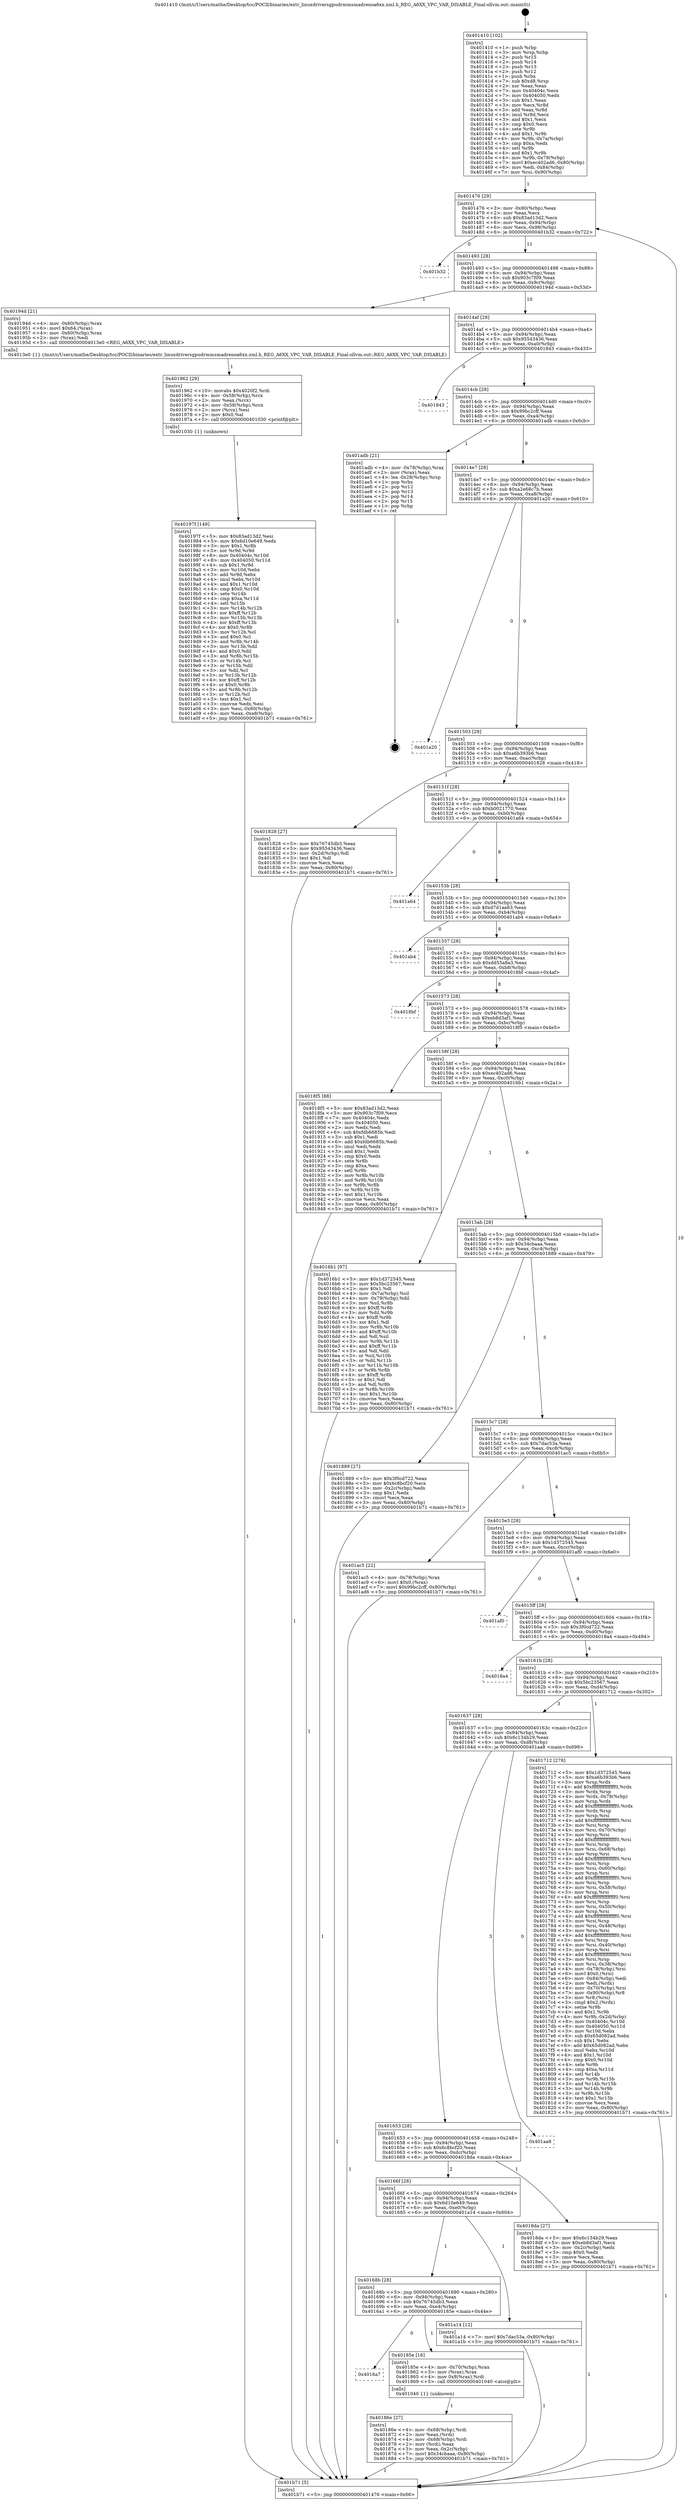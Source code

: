 digraph "0x401410" {
  label = "0x401410 (/mnt/c/Users/mathe/Desktop/tcc/POCII/binaries/extr_linuxdriversgpudrmmsmadrenoa6xx.xml.h_REG_A6XX_VPC_VAR_DISABLE_Final-ollvm.out::main(0))"
  labelloc = "t"
  node[shape=record]

  Entry [label="",width=0.3,height=0.3,shape=circle,fillcolor=black,style=filled]
  "0x401476" [label="{
     0x401476 [29]\l
     | [instrs]\l
     &nbsp;&nbsp;0x401476 \<+3\>: mov -0x80(%rbp),%eax\l
     &nbsp;&nbsp;0x401479 \<+2\>: mov %eax,%ecx\l
     &nbsp;&nbsp;0x40147b \<+6\>: sub $0x83ad13d2,%ecx\l
     &nbsp;&nbsp;0x401481 \<+6\>: mov %eax,-0x94(%rbp)\l
     &nbsp;&nbsp;0x401487 \<+6\>: mov %ecx,-0x98(%rbp)\l
     &nbsp;&nbsp;0x40148d \<+6\>: je 0000000000401b32 \<main+0x722\>\l
  }"]
  "0x401b32" [label="{
     0x401b32\l
  }", style=dashed]
  "0x401493" [label="{
     0x401493 [28]\l
     | [instrs]\l
     &nbsp;&nbsp;0x401493 \<+5\>: jmp 0000000000401498 \<main+0x88\>\l
     &nbsp;&nbsp;0x401498 \<+6\>: mov -0x94(%rbp),%eax\l
     &nbsp;&nbsp;0x40149e \<+5\>: sub $0x903c7f09,%eax\l
     &nbsp;&nbsp;0x4014a3 \<+6\>: mov %eax,-0x9c(%rbp)\l
     &nbsp;&nbsp;0x4014a9 \<+6\>: je 000000000040194d \<main+0x53d\>\l
  }"]
  Exit [label="",width=0.3,height=0.3,shape=circle,fillcolor=black,style=filled,peripheries=2]
  "0x40194d" [label="{
     0x40194d [21]\l
     | [instrs]\l
     &nbsp;&nbsp;0x40194d \<+4\>: mov -0x60(%rbp),%rax\l
     &nbsp;&nbsp;0x401951 \<+6\>: movl $0x64,(%rax)\l
     &nbsp;&nbsp;0x401957 \<+4\>: mov -0x60(%rbp),%rax\l
     &nbsp;&nbsp;0x40195b \<+2\>: mov (%rax),%edi\l
     &nbsp;&nbsp;0x40195d \<+5\>: call 00000000004013e0 \<REG_A6XX_VPC_VAR_DISABLE\>\l
     | [calls]\l
     &nbsp;&nbsp;0x4013e0 \{1\} (/mnt/c/Users/mathe/Desktop/tcc/POCII/binaries/extr_linuxdriversgpudrmmsmadrenoa6xx.xml.h_REG_A6XX_VPC_VAR_DISABLE_Final-ollvm.out::REG_A6XX_VPC_VAR_DISABLE)\l
  }"]
  "0x4014af" [label="{
     0x4014af [28]\l
     | [instrs]\l
     &nbsp;&nbsp;0x4014af \<+5\>: jmp 00000000004014b4 \<main+0xa4\>\l
     &nbsp;&nbsp;0x4014b4 \<+6\>: mov -0x94(%rbp),%eax\l
     &nbsp;&nbsp;0x4014ba \<+5\>: sub $0x95543436,%eax\l
     &nbsp;&nbsp;0x4014bf \<+6\>: mov %eax,-0xa0(%rbp)\l
     &nbsp;&nbsp;0x4014c5 \<+6\>: je 0000000000401843 \<main+0x433\>\l
  }"]
  "0x40197f" [label="{
     0x40197f [149]\l
     | [instrs]\l
     &nbsp;&nbsp;0x40197f \<+5\>: mov $0x83ad13d2,%esi\l
     &nbsp;&nbsp;0x401984 \<+5\>: mov $0x6d10e649,%edx\l
     &nbsp;&nbsp;0x401989 \<+3\>: mov $0x1,%r8b\l
     &nbsp;&nbsp;0x40198c \<+3\>: xor %r9d,%r9d\l
     &nbsp;&nbsp;0x40198f \<+8\>: mov 0x40404c,%r10d\l
     &nbsp;&nbsp;0x401997 \<+8\>: mov 0x404050,%r11d\l
     &nbsp;&nbsp;0x40199f \<+4\>: sub $0x1,%r9d\l
     &nbsp;&nbsp;0x4019a3 \<+3\>: mov %r10d,%ebx\l
     &nbsp;&nbsp;0x4019a6 \<+3\>: add %r9d,%ebx\l
     &nbsp;&nbsp;0x4019a9 \<+4\>: imul %ebx,%r10d\l
     &nbsp;&nbsp;0x4019ad \<+4\>: and $0x1,%r10d\l
     &nbsp;&nbsp;0x4019b1 \<+4\>: cmp $0x0,%r10d\l
     &nbsp;&nbsp;0x4019b5 \<+4\>: sete %r14b\l
     &nbsp;&nbsp;0x4019b9 \<+4\>: cmp $0xa,%r11d\l
     &nbsp;&nbsp;0x4019bd \<+4\>: setl %r15b\l
     &nbsp;&nbsp;0x4019c1 \<+3\>: mov %r14b,%r12b\l
     &nbsp;&nbsp;0x4019c4 \<+4\>: xor $0xff,%r12b\l
     &nbsp;&nbsp;0x4019c8 \<+3\>: mov %r15b,%r13b\l
     &nbsp;&nbsp;0x4019cb \<+4\>: xor $0xff,%r13b\l
     &nbsp;&nbsp;0x4019cf \<+4\>: xor $0x0,%r8b\l
     &nbsp;&nbsp;0x4019d3 \<+3\>: mov %r12b,%cl\l
     &nbsp;&nbsp;0x4019d6 \<+3\>: and $0x0,%cl\l
     &nbsp;&nbsp;0x4019d9 \<+3\>: and %r8b,%r14b\l
     &nbsp;&nbsp;0x4019dc \<+3\>: mov %r13b,%dil\l
     &nbsp;&nbsp;0x4019df \<+4\>: and $0x0,%dil\l
     &nbsp;&nbsp;0x4019e3 \<+3\>: and %r8b,%r15b\l
     &nbsp;&nbsp;0x4019e6 \<+3\>: or %r14b,%cl\l
     &nbsp;&nbsp;0x4019e9 \<+3\>: or %r15b,%dil\l
     &nbsp;&nbsp;0x4019ec \<+3\>: xor %dil,%cl\l
     &nbsp;&nbsp;0x4019ef \<+3\>: or %r13b,%r12b\l
     &nbsp;&nbsp;0x4019f2 \<+4\>: xor $0xff,%r12b\l
     &nbsp;&nbsp;0x4019f6 \<+4\>: or $0x0,%r8b\l
     &nbsp;&nbsp;0x4019fa \<+3\>: and %r8b,%r12b\l
     &nbsp;&nbsp;0x4019fd \<+3\>: or %r12b,%cl\l
     &nbsp;&nbsp;0x401a00 \<+3\>: test $0x1,%cl\l
     &nbsp;&nbsp;0x401a03 \<+3\>: cmovne %edx,%esi\l
     &nbsp;&nbsp;0x401a06 \<+3\>: mov %esi,-0x80(%rbp)\l
     &nbsp;&nbsp;0x401a09 \<+6\>: mov %eax,-0xe8(%rbp)\l
     &nbsp;&nbsp;0x401a0f \<+5\>: jmp 0000000000401b71 \<main+0x761\>\l
  }"]
  "0x401843" [label="{
     0x401843\l
  }", style=dashed]
  "0x4014cb" [label="{
     0x4014cb [28]\l
     | [instrs]\l
     &nbsp;&nbsp;0x4014cb \<+5\>: jmp 00000000004014d0 \<main+0xc0\>\l
     &nbsp;&nbsp;0x4014d0 \<+6\>: mov -0x94(%rbp),%eax\l
     &nbsp;&nbsp;0x4014d6 \<+5\>: sub $0x99bc2cff,%eax\l
     &nbsp;&nbsp;0x4014db \<+6\>: mov %eax,-0xa4(%rbp)\l
     &nbsp;&nbsp;0x4014e1 \<+6\>: je 0000000000401adb \<main+0x6cb\>\l
  }"]
  "0x401962" [label="{
     0x401962 [29]\l
     | [instrs]\l
     &nbsp;&nbsp;0x401962 \<+10\>: movabs $0x4020f2,%rdi\l
     &nbsp;&nbsp;0x40196c \<+4\>: mov -0x58(%rbp),%rcx\l
     &nbsp;&nbsp;0x401970 \<+2\>: mov %eax,(%rcx)\l
     &nbsp;&nbsp;0x401972 \<+4\>: mov -0x58(%rbp),%rcx\l
     &nbsp;&nbsp;0x401976 \<+2\>: mov (%rcx),%esi\l
     &nbsp;&nbsp;0x401978 \<+2\>: mov $0x0,%al\l
     &nbsp;&nbsp;0x40197a \<+5\>: call 0000000000401030 \<printf@plt\>\l
     | [calls]\l
     &nbsp;&nbsp;0x401030 \{1\} (unknown)\l
  }"]
  "0x401adb" [label="{
     0x401adb [21]\l
     | [instrs]\l
     &nbsp;&nbsp;0x401adb \<+4\>: mov -0x78(%rbp),%rax\l
     &nbsp;&nbsp;0x401adf \<+2\>: mov (%rax),%eax\l
     &nbsp;&nbsp;0x401ae1 \<+4\>: lea -0x28(%rbp),%rsp\l
     &nbsp;&nbsp;0x401ae5 \<+1\>: pop %rbx\l
     &nbsp;&nbsp;0x401ae6 \<+2\>: pop %r12\l
     &nbsp;&nbsp;0x401ae8 \<+2\>: pop %r13\l
     &nbsp;&nbsp;0x401aea \<+2\>: pop %r14\l
     &nbsp;&nbsp;0x401aec \<+2\>: pop %r15\l
     &nbsp;&nbsp;0x401aee \<+1\>: pop %rbp\l
     &nbsp;&nbsp;0x401aef \<+1\>: ret\l
  }"]
  "0x4014e7" [label="{
     0x4014e7 [28]\l
     | [instrs]\l
     &nbsp;&nbsp;0x4014e7 \<+5\>: jmp 00000000004014ec \<main+0xdc\>\l
     &nbsp;&nbsp;0x4014ec \<+6\>: mov -0x94(%rbp),%eax\l
     &nbsp;&nbsp;0x4014f2 \<+5\>: sub $0xa2e68c7b,%eax\l
     &nbsp;&nbsp;0x4014f7 \<+6\>: mov %eax,-0xa8(%rbp)\l
     &nbsp;&nbsp;0x4014fd \<+6\>: je 0000000000401a20 \<main+0x610\>\l
  }"]
  "0x40186e" [label="{
     0x40186e [27]\l
     | [instrs]\l
     &nbsp;&nbsp;0x40186e \<+4\>: mov -0x68(%rbp),%rdi\l
     &nbsp;&nbsp;0x401872 \<+2\>: mov %eax,(%rdi)\l
     &nbsp;&nbsp;0x401874 \<+4\>: mov -0x68(%rbp),%rdi\l
     &nbsp;&nbsp;0x401878 \<+2\>: mov (%rdi),%eax\l
     &nbsp;&nbsp;0x40187a \<+3\>: mov %eax,-0x2c(%rbp)\l
     &nbsp;&nbsp;0x40187d \<+7\>: movl $0x34cbaaa,-0x80(%rbp)\l
     &nbsp;&nbsp;0x401884 \<+5\>: jmp 0000000000401b71 \<main+0x761\>\l
  }"]
  "0x401a20" [label="{
     0x401a20\l
  }", style=dashed]
  "0x401503" [label="{
     0x401503 [28]\l
     | [instrs]\l
     &nbsp;&nbsp;0x401503 \<+5\>: jmp 0000000000401508 \<main+0xf8\>\l
     &nbsp;&nbsp;0x401508 \<+6\>: mov -0x94(%rbp),%eax\l
     &nbsp;&nbsp;0x40150e \<+5\>: sub $0xa6b393b6,%eax\l
     &nbsp;&nbsp;0x401513 \<+6\>: mov %eax,-0xac(%rbp)\l
     &nbsp;&nbsp;0x401519 \<+6\>: je 0000000000401828 \<main+0x418\>\l
  }"]
  "0x4016a7" [label="{
     0x4016a7\l
  }", style=dashed]
  "0x401828" [label="{
     0x401828 [27]\l
     | [instrs]\l
     &nbsp;&nbsp;0x401828 \<+5\>: mov $0x76745db3,%eax\l
     &nbsp;&nbsp;0x40182d \<+5\>: mov $0x95543436,%ecx\l
     &nbsp;&nbsp;0x401832 \<+3\>: mov -0x2d(%rbp),%dl\l
     &nbsp;&nbsp;0x401835 \<+3\>: test $0x1,%dl\l
     &nbsp;&nbsp;0x401838 \<+3\>: cmovne %ecx,%eax\l
     &nbsp;&nbsp;0x40183b \<+3\>: mov %eax,-0x80(%rbp)\l
     &nbsp;&nbsp;0x40183e \<+5\>: jmp 0000000000401b71 \<main+0x761\>\l
  }"]
  "0x40151f" [label="{
     0x40151f [28]\l
     | [instrs]\l
     &nbsp;&nbsp;0x40151f \<+5\>: jmp 0000000000401524 \<main+0x114\>\l
     &nbsp;&nbsp;0x401524 \<+6\>: mov -0x94(%rbp),%eax\l
     &nbsp;&nbsp;0x40152a \<+5\>: sub $0xb0021770,%eax\l
     &nbsp;&nbsp;0x40152f \<+6\>: mov %eax,-0xb0(%rbp)\l
     &nbsp;&nbsp;0x401535 \<+6\>: je 0000000000401a64 \<main+0x654\>\l
  }"]
  "0x40185e" [label="{
     0x40185e [16]\l
     | [instrs]\l
     &nbsp;&nbsp;0x40185e \<+4\>: mov -0x70(%rbp),%rax\l
     &nbsp;&nbsp;0x401862 \<+3\>: mov (%rax),%rax\l
     &nbsp;&nbsp;0x401865 \<+4\>: mov 0x8(%rax),%rdi\l
     &nbsp;&nbsp;0x401869 \<+5\>: call 0000000000401040 \<atoi@plt\>\l
     | [calls]\l
     &nbsp;&nbsp;0x401040 \{1\} (unknown)\l
  }"]
  "0x401a64" [label="{
     0x401a64\l
  }", style=dashed]
  "0x40153b" [label="{
     0x40153b [28]\l
     | [instrs]\l
     &nbsp;&nbsp;0x40153b \<+5\>: jmp 0000000000401540 \<main+0x130\>\l
     &nbsp;&nbsp;0x401540 \<+6\>: mov -0x94(%rbp),%eax\l
     &nbsp;&nbsp;0x401546 \<+5\>: sub $0xd7d1aa63,%eax\l
     &nbsp;&nbsp;0x40154b \<+6\>: mov %eax,-0xb4(%rbp)\l
     &nbsp;&nbsp;0x401551 \<+6\>: je 0000000000401ab4 \<main+0x6a4\>\l
  }"]
  "0x40168b" [label="{
     0x40168b [28]\l
     | [instrs]\l
     &nbsp;&nbsp;0x40168b \<+5\>: jmp 0000000000401690 \<main+0x280\>\l
     &nbsp;&nbsp;0x401690 \<+6\>: mov -0x94(%rbp),%eax\l
     &nbsp;&nbsp;0x401696 \<+5\>: sub $0x76745db3,%eax\l
     &nbsp;&nbsp;0x40169b \<+6\>: mov %eax,-0xe4(%rbp)\l
     &nbsp;&nbsp;0x4016a1 \<+6\>: je 000000000040185e \<main+0x44e\>\l
  }"]
  "0x401ab4" [label="{
     0x401ab4\l
  }", style=dashed]
  "0x401557" [label="{
     0x401557 [28]\l
     | [instrs]\l
     &nbsp;&nbsp;0x401557 \<+5\>: jmp 000000000040155c \<main+0x14c\>\l
     &nbsp;&nbsp;0x40155c \<+6\>: mov -0x94(%rbp),%eax\l
     &nbsp;&nbsp;0x401562 \<+5\>: sub $0xdd55a8a3,%eax\l
     &nbsp;&nbsp;0x401567 \<+6\>: mov %eax,-0xb8(%rbp)\l
     &nbsp;&nbsp;0x40156d \<+6\>: je 00000000004018bf \<main+0x4af\>\l
  }"]
  "0x401a14" [label="{
     0x401a14 [12]\l
     | [instrs]\l
     &nbsp;&nbsp;0x401a14 \<+7\>: movl $0x7dac53a,-0x80(%rbp)\l
     &nbsp;&nbsp;0x401a1b \<+5\>: jmp 0000000000401b71 \<main+0x761\>\l
  }"]
  "0x4018bf" [label="{
     0x4018bf\l
  }", style=dashed]
  "0x401573" [label="{
     0x401573 [28]\l
     | [instrs]\l
     &nbsp;&nbsp;0x401573 \<+5\>: jmp 0000000000401578 \<main+0x168\>\l
     &nbsp;&nbsp;0x401578 \<+6\>: mov -0x94(%rbp),%eax\l
     &nbsp;&nbsp;0x40157e \<+5\>: sub $0xeb8d3af1,%eax\l
     &nbsp;&nbsp;0x401583 \<+6\>: mov %eax,-0xbc(%rbp)\l
     &nbsp;&nbsp;0x401589 \<+6\>: je 00000000004018f5 \<main+0x4e5\>\l
  }"]
  "0x40166f" [label="{
     0x40166f [28]\l
     | [instrs]\l
     &nbsp;&nbsp;0x40166f \<+5\>: jmp 0000000000401674 \<main+0x264\>\l
     &nbsp;&nbsp;0x401674 \<+6\>: mov -0x94(%rbp),%eax\l
     &nbsp;&nbsp;0x40167a \<+5\>: sub $0x6d10e649,%eax\l
     &nbsp;&nbsp;0x40167f \<+6\>: mov %eax,-0xe0(%rbp)\l
     &nbsp;&nbsp;0x401685 \<+6\>: je 0000000000401a14 \<main+0x604\>\l
  }"]
  "0x4018f5" [label="{
     0x4018f5 [88]\l
     | [instrs]\l
     &nbsp;&nbsp;0x4018f5 \<+5\>: mov $0x83ad13d2,%eax\l
     &nbsp;&nbsp;0x4018fa \<+5\>: mov $0x903c7f09,%ecx\l
     &nbsp;&nbsp;0x4018ff \<+7\>: mov 0x40404c,%edx\l
     &nbsp;&nbsp;0x401906 \<+7\>: mov 0x404050,%esi\l
     &nbsp;&nbsp;0x40190d \<+2\>: mov %edx,%edi\l
     &nbsp;&nbsp;0x40190f \<+6\>: sub $0xfdb6685b,%edi\l
     &nbsp;&nbsp;0x401915 \<+3\>: sub $0x1,%edi\l
     &nbsp;&nbsp;0x401918 \<+6\>: add $0xfdb6685b,%edi\l
     &nbsp;&nbsp;0x40191e \<+3\>: imul %edi,%edx\l
     &nbsp;&nbsp;0x401921 \<+3\>: and $0x1,%edx\l
     &nbsp;&nbsp;0x401924 \<+3\>: cmp $0x0,%edx\l
     &nbsp;&nbsp;0x401927 \<+4\>: sete %r8b\l
     &nbsp;&nbsp;0x40192b \<+3\>: cmp $0xa,%esi\l
     &nbsp;&nbsp;0x40192e \<+4\>: setl %r9b\l
     &nbsp;&nbsp;0x401932 \<+3\>: mov %r8b,%r10b\l
     &nbsp;&nbsp;0x401935 \<+3\>: and %r9b,%r10b\l
     &nbsp;&nbsp;0x401938 \<+3\>: xor %r9b,%r8b\l
     &nbsp;&nbsp;0x40193b \<+3\>: or %r8b,%r10b\l
     &nbsp;&nbsp;0x40193e \<+4\>: test $0x1,%r10b\l
     &nbsp;&nbsp;0x401942 \<+3\>: cmovne %ecx,%eax\l
     &nbsp;&nbsp;0x401945 \<+3\>: mov %eax,-0x80(%rbp)\l
     &nbsp;&nbsp;0x401948 \<+5\>: jmp 0000000000401b71 \<main+0x761\>\l
  }"]
  "0x40158f" [label="{
     0x40158f [28]\l
     | [instrs]\l
     &nbsp;&nbsp;0x40158f \<+5\>: jmp 0000000000401594 \<main+0x184\>\l
     &nbsp;&nbsp;0x401594 \<+6\>: mov -0x94(%rbp),%eax\l
     &nbsp;&nbsp;0x40159a \<+5\>: sub $0xec402ad6,%eax\l
     &nbsp;&nbsp;0x40159f \<+6\>: mov %eax,-0xc0(%rbp)\l
     &nbsp;&nbsp;0x4015a5 \<+6\>: je 00000000004016b1 \<main+0x2a1\>\l
  }"]
  "0x4018da" [label="{
     0x4018da [27]\l
     | [instrs]\l
     &nbsp;&nbsp;0x4018da \<+5\>: mov $0x6c134b29,%eax\l
     &nbsp;&nbsp;0x4018df \<+5\>: mov $0xeb8d3af1,%ecx\l
     &nbsp;&nbsp;0x4018e4 \<+3\>: mov -0x2c(%rbp),%edx\l
     &nbsp;&nbsp;0x4018e7 \<+3\>: cmp $0x0,%edx\l
     &nbsp;&nbsp;0x4018ea \<+3\>: cmove %ecx,%eax\l
     &nbsp;&nbsp;0x4018ed \<+3\>: mov %eax,-0x80(%rbp)\l
     &nbsp;&nbsp;0x4018f0 \<+5\>: jmp 0000000000401b71 \<main+0x761\>\l
  }"]
  "0x4016b1" [label="{
     0x4016b1 [97]\l
     | [instrs]\l
     &nbsp;&nbsp;0x4016b1 \<+5\>: mov $0x1d372545,%eax\l
     &nbsp;&nbsp;0x4016b6 \<+5\>: mov $0x5bc23567,%ecx\l
     &nbsp;&nbsp;0x4016bb \<+2\>: mov $0x1,%dl\l
     &nbsp;&nbsp;0x4016bd \<+4\>: mov -0x7a(%rbp),%sil\l
     &nbsp;&nbsp;0x4016c1 \<+4\>: mov -0x79(%rbp),%dil\l
     &nbsp;&nbsp;0x4016c5 \<+3\>: mov %sil,%r8b\l
     &nbsp;&nbsp;0x4016c8 \<+4\>: xor $0xff,%r8b\l
     &nbsp;&nbsp;0x4016cc \<+3\>: mov %dil,%r9b\l
     &nbsp;&nbsp;0x4016cf \<+4\>: xor $0xff,%r9b\l
     &nbsp;&nbsp;0x4016d3 \<+3\>: xor $0x1,%dl\l
     &nbsp;&nbsp;0x4016d6 \<+3\>: mov %r8b,%r10b\l
     &nbsp;&nbsp;0x4016d9 \<+4\>: and $0xff,%r10b\l
     &nbsp;&nbsp;0x4016dd \<+3\>: and %dl,%sil\l
     &nbsp;&nbsp;0x4016e0 \<+3\>: mov %r9b,%r11b\l
     &nbsp;&nbsp;0x4016e3 \<+4\>: and $0xff,%r11b\l
     &nbsp;&nbsp;0x4016e7 \<+3\>: and %dl,%dil\l
     &nbsp;&nbsp;0x4016ea \<+3\>: or %sil,%r10b\l
     &nbsp;&nbsp;0x4016ed \<+3\>: or %dil,%r11b\l
     &nbsp;&nbsp;0x4016f0 \<+3\>: xor %r11b,%r10b\l
     &nbsp;&nbsp;0x4016f3 \<+3\>: or %r9b,%r8b\l
     &nbsp;&nbsp;0x4016f6 \<+4\>: xor $0xff,%r8b\l
     &nbsp;&nbsp;0x4016fa \<+3\>: or $0x1,%dl\l
     &nbsp;&nbsp;0x4016fd \<+3\>: and %dl,%r8b\l
     &nbsp;&nbsp;0x401700 \<+3\>: or %r8b,%r10b\l
     &nbsp;&nbsp;0x401703 \<+4\>: test $0x1,%r10b\l
     &nbsp;&nbsp;0x401707 \<+3\>: cmovne %ecx,%eax\l
     &nbsp;&nbsp;0x40170a \<+3\>: mov %eax,-0x80(%rbp)\l
     &nbsp;&nbsp;0x40170d \<+5\>: jmp 0000000000401b71 \<main+0x761\>\l
  }"]
  "0x4015ab" [label="{
     0x4015ab [28]\l
     | [instrs]\l
     &nbsp;&nbsp;0x4015ab \<+5\>: jmp 00000000004015b0 \<main+0x1a0\>\l
     &nbsp;&nbsp;0x4015b0 \<+6\>: mov -0x94(%rbp),%eax\l
     &nbsp;&nbsp;0x4015b6 \<+5\>: sub $0x34cbaaa,%eax\l
     &nbsp;&nbsp;0x4015bb \<+6\>: mov %eax,-0xc4(%rbp)\l
     &nbsp;&nbsp;0x4015c1 \<+6\>: je 0000000000401889 \<main+0x479\>\l
  }"]
  "0x401b71" [label="{
     0x401b71 [5]\l
     | [instrs]\l
     &nbsp;&nbsp;0x401b71 \<+5\>: jmp 0000000000401476 \<main+0x66\>\l
  }"]
  "0x401410" [label="{
     0x401410 [102]\l
     | [instrs]\l
     &nbsp;&nbsp;0x401410 \<+1\>: push %rbp\l
     &nbsp;&nbsp;0x401411 \<+3\>: mov %rsp,%rbp\l
     &nbsp;&nbsp;0x401414 \<+2\>: push %r15\l
     &nbsp;&nbsp;0x401416 \<+2\>: push %r14\l
     &nbsp;&nbsp;0x401418 \<+2\>: push %r13\l
     &nbsp;&nbsp;0x40141a \<+2\>: push %r12\l
     &nbsp;&nbsp;0x40141c \<+1\>: push %rbx\l
     &nbsp;&nbsp;0x40141d \<+7\>: sub $0xd8,%rsp\l
     &nbsp;&nbsp;0x401424 \<+2\>: xor %eax,%eax\l
     &nbsp;&nbsp;0x401426 \<+7\>: mov 0x40404c,%ecx\l
     &nbsp;&nbsp;0x40142d \<+7\>: mov 0x404050,%edx\l
     &nbsp;&nbsp;0x401434 \<+3\>: sub $0x1,%eax\l
     &nbsp;&nbsp;0x401437 \<+3\>: mov %ecx,%r8d\l
     &nbsp;&nbsp;0x40143a \<+3\>: add %eax,%r8d\l
     &nbsp;&nbsp;0x40143d \<+4\>: imul %r8d,%ecx\l
     &nbsp;&nbsp;0x401441 \<+3\>: and $0x1,%ecx\l
     &nbsp;&nbsp;0x401444 \<+3\>: cmp $0x0,%ecx\l
     &nbsp;&nbsp;0x401447 \<+4\>: sete %r9b\l
     &nbsp;&nbsp;0x40144b \<+4\>: and $0x1,%r9b\l
     &nbsp;&nbsp;0x40144f \<+4\>: mov %r9b,-0x7a(%rbp)\l
     &nbsp;&nbsp;0x401453 \<+3\>: cmp $0xa,%edx\l
     &nbsp;&nbsp;0x401456 \<+4\>: setl %r9b\l
     &nbsp;&nbsp;0x40145a \<+4\>: and $0x1,%r9b\l
     &nbsp;&nbsp;0x40145e \<+4\>: mov %r9b,-0x79(%rbp)\l
     &nbsp;&nbsp;0x401462 \<+7\>: movl $0xec402ad6,-0x80(%rbp)\l
     &nbsp;&nbsp;0x401469 \<+6\>: mov %edi,-0x84(%rbp)\l
     &nbsp;&nbsp;0x40146f \<+7\>: mov %rsi,-0x90(%rbp)\l
  }"]
  "0x401653" [label="{
     0x401653 [28]\l
     | [instrs]\l
     &nbsp;&nbsp;0x401653 \<+5\>: jmp 0000000000401658 \<main+0x248\>\l
     &nbsp;&nbsp;0x401658 \<+6\>: mov -0x94(%rbp),%eax\l
     &nbsp;&nbsp;0x40165e \<+5\>: sub $0x6c8bcf20,%eax\l
     &nbsp;&nbsp;0x401663 \<+6\>: mov %eax,-0xdc(%rbp)\l
     &nbsp;&nbsp;0x401669 \<+6\>: je 00000000004018da \<main+0x4ca\>\l
  }"]
  "0x401889" [label="{
     0x401889 [27]\l
     | [instrs]\l
     &nbsp;&nbsp;0x401889 \<+5\>: mov $0x3f0cd722,%eax\l
     &nbsp;&nbsp;0x40188e \<+5\>: mov $0x6c8bcf20,%ecx\l
     &nbsp;&nbsp;0x401893 \<+3\>: mov -0x2c(%rbp),%edx\l
     &nbsp;&nbsp;0x401896 \<+3\>: cmp $0x1,%edx\l
     &nbsp;&nbsp;0x401899 \<+3\>: cmovl %ecx,%eax\l
     &nbsp;&nbsp;0x40189c \<+3\>: mov %eax,-0x80(%rbp)\l
     &nbsp;&nbsp;0x40189f \<+5\>: jmp 0000000000401b71 \<main+0x761\>\l
  }"]
  "0x4015c7" [label="{
     0x4015c7 [28]\l
     | [instrs]\l
     &nbsp;&nbsp;0x4015c7 \<+5\>: jmp 00000000004015cc \<main+0x1bc\>\l
     &nbsp;&nbsp;0x4015cc \<+6\>: mov -0x94(%rbp),%eax\l
     &nbsp;&nbsp;0x4015d2 \<+5\>: sub $0x7dac53a,%eax\l
     &nbsp;&nbsp;0x4015d7 \<+6\>: mov %eax,-0xc8(%rbp)\l
     &nbsp;&nbsp;0x4015dd \<+6\>: je 0000000000401ac5 \<main+0x6b5\>\l
  }"]
  "0x401aa8" [label="{
     0x401aa8\l
  }", style=dashed]
  "0x401ac5" [label="{
     0x401ac5 [22]\l
     | [instrs]\l
     &nbsp;&nbsp;0x401ac5 \<+4\>: mov -0x78(%rbp),%rax\l
     &nbsp;&nbsp;0x401ac9 \<+6\>: movl $0x0,(%rax)\l
     &nbsp;&nbsp;0x401acf \<+7\>: movl $0x99bc2cff,-0x80(%rbp)\l
     &nbsp;&nbsp;0x401ad6 \<+5\>: jmp 0000000000401b71 \<main+0x761\>\l
  }"]
  "0x4015e3" [label="{
     0x4015e3 [28]\l
     | [instrs]\l
     &nbsp;&nbsp;0x4015e3 \<+5\>: jmp 00000000004015e8 \<main+0x1d8\>\l
     &nbsp;&nbsp;0x4015e8 \<+6\>: mov -0x94(%rbp),%eax\l
     &nbsp;&nbsp;0x4015ee \<+5\>: sub $0x1d372545,%eax\l
     &nbsp;&nbsp;0x4015f3 \<+6\>: mov %eax,-0xcc(%rbp)\l
     &nbsp;&nbsp;0x4015f9 \<+6\>: je 0000000000401af0 \<main+0x6e0\>\l
  }"]
  "0x401637" [label="{
     0x401637 [28]\l
     | [instrs]\l
     &nbsp;&nbsp;0x401637 \<+5\>: jmp 000000000040163c \<main+0x22c\>\l
     &nbsp;&nbsp;0x40163c \<+6\>: mov -0x94(%rbp),%eax\l
     &nbsp;&nbsp;0x401642 \<+5\>: sub $0x6c134b29,%eax\l
     &nbsp;&nbsp;0x401647 \<+6\>: mov %eax,-0xd8(%rbp)\l
     &nbsp;&nbsp;0x40164d \<+6\>: je 0000000000401aa8 \<main+0x698\>\l
  }"]
  "0x401af0" [label="{
     0x401af0\l
  }", style=dashed]
  "0x4015ff" [label="{
     0x4015ff [28]\l
     | [instrs]\l
     &nbsp;&nbsp;0x4015ff \<+5\>: jmp 0000000000401604 \<main+0x1f4\>\l
     &nbsp;&nbsp;0x401604 \<+6\>: mov -0x94(%rbp),%eax\l
     &nbsp;&nbsp;0x40160a \<+5\>: sub $0x3f0cd722,%eax\l
     &nbsp;&nbsp;0x40160f \<+6\>: mov %eax,-0xd0(%rbp)\l
     &nbsp;&nbsp;0x401615 \<+6\>: je 00000000004018a4 \<main+0x494\>\l
  }"]
  "0x401712" [label="{
     0x401712 [278]\l
     | [instrs]\l
     &nbsp;&nbsp;0x401712 \<+5\>: mov $0x1d372545,%eax\l
     &nbsp;&nbsp;0x401717 \<+5\>: mov $0xa6b393b6,%ecx\l
     &nbsp;&nbsp;0x40171c \<+3\>: mov %rsp,%rdx\l
     &nbsp;&nbsp;0x40171f \<+4\>: add $0xfffffffffffffff0,%rdx\l
     &nbsp;&nbsp;0x401723 \<+3\>: mov %rdx,%rsp\l
     &nbsp;&nbsp;0x401726 \<+4\>: mov %rdx,-0x78(%rbp)\l
     &nbsp;&nbsp;0x40172a \<+3\>: mov %rsp,%rdx\l
     &nbsp;&nbsp;0x40172d \<+4\>: add $0xfffffffffffffff0,%rdx\l
     &nbsp;&nbsp;0x401731 \<+3\>: mov %rdx,%rsp\l
     &nbsp;&nbsp;0x401734 \<+3\>: mov %rsp,%rsi\l
     &nbsp;&nbsp;0x401737 \<+4\>: add $0xfffffffffffffff0,%rsi\l
     &nbsp;&nbsp;0x40173b \<+3\>: mov %rsi,%rsp\l
     &nbsp;&nbsp;0x40173e \<+4\>: mov %rsi,-0x70(%rbp)\l
     &nbsp;&nbsp;0x401742 \<+3\>: mov %rsp,%rsi\l
     &nbsp;&nbsp;0x401745 \<+4\>: add $0xfffffffffffffff0,%rsi\l
     &nbsp;&nbsp;0x401749 \<+3\>: mov %rsi,%rsp\l
     &nbsp;&nbsp;0x40174c \<+4\>: mov %rsi,-0x68(%rbp)\l
     &nbsp;&nbsp;0x401750 \<+3\>: mov %rsp,%rsi\l
     &nbsp;&nbsp;0x401753 \<+4\>: add $0xfffffffffffffff0,%rsi\l
     &nbsp;&nbsp;0x401757 \<+3\>: mov %rsi,%rsp\l
     &nbsp;&nbsp;0x40175a \<+4\>: mov %rsi,-0x60(%rbp)\l
     &nbsp;&nbsp;0x40175e \<+3\>: mov %rsp,%rsi\l
     &nbsp;&nbsp;0x401761 \<+4\>: add $0xfffffffffffffff0,%rsi\l
     &nbsp;&nbsp;0x401765 \<+3\>: mov %rsi,%rsp\l
     &nbsp;&nbsp;0x401768 \<+4\>: mov %rsi,-0x58(%rbp)\l
     &nbsp;&nbsp;0x40176c \<+3\>: mov %rsp,%rsi\l
     &nbsp;&nbsp;0x40176f \<+4\>: add $0xfffffffffffffff0,%rsi\l
     &nbsp;&nbsp;0x401773 \<+3\>: mov %rsi,%rsp\l
     &nbsp;&nbsp;0x401776 \<+4\>: mov %rsi,-0x50(%rbp)\l
     &nbsp;&nbsp;0x40177a \<+3\>: mov %rsp,%rsi\l
     &nbsp;&nbsp;0x40177d \<+4\>: add $0xfffffffffffffff0,%rsi\l
     &nbsp;&nbsp;0x401781 \<+3\>: mov %rsi,%rsp\l
     &nbsp;&nbsp;0x401784 \<+4\>: mov %rsi,-0x48(%rbp)\l
     &nbsp;&nbsp;0x401788 \<+3\>: mov %rsp,%rsi\l
     &nbsp;&nbsp;0x40178b \<+4\>: add $0xfffffffffffffff0,%rsi\l
     &nbsp;&nbsp;0x40178f \<+3\>: mov %rsi,%rsp\l
     &nbsp;&nbsp;0x401792 \<+4\>: mov %rsi,-0x40(%rbp)\l
     &nbsp;&nbsp;0x401796 \<+3\>: mov %rsp,%rsi\l
     &nbsp;&nbsp;0x401799 \<+4\>: add $0xfffffffffffffff0,%rsi\l
     &nbsp;&nbsp;0x40179d \<+3\>: mov %rsi,%rsp\l
     &nbsp;&nbsp;0x4017a0 \<+4\>: mov %rsi,-0x38(%rbp)\l
     &nbsp;&nbsp;0x4017a4 \<+4\>: mov -0x78(%rbp),%rsi\l
     &nbsp;&nbsp;0x4017a8 \<+6\>: movl $0x0,(%rsi)\l
     &nbsp;&nbsp;0x4017ae \<+6\>: mov -0x84(%rbp),%edi\l
     &nbsp;&nbsp;0x4017b4 \<+2\>: mov %edi,(%rdx)\l
     &nbsp;&nbsp;0x4017b6 \<+4\>: mov -0x70(%rbp),%rsi\l
     &nbsp;&nbsp;0x4017ba \<+7\>: mov -0x90(%rbp),%r8\l
     &nbsp;&nbsp;0x4017c1 \<+3\>: mov %r8,(%rsi)\l
     &nbsp;&nbsp;0x4017c4 \<+3\>: cmpl $0x2,(%rdx)\l
     &nbsp;&nbsp;0x4017c7 \<+4\>: setne %r9b\l
     &nbsp;&nbsp;0x4017cb \<+4\>: and $0x1,%r9b\l
     &nbsp;&nbsp;0x4017cf \<+4\>: mov %r9b,-0x2d(%rbp)\l
     &nbsp;&nbsp;0x4017d3 \<+8\>: mov 0x40404c,%r10d\l
     &nbsp;&nbsp;0x4017db \<+8\>: mov 0x404050,%r11d\l
     &nbsp;&nbsp;0x4017e3 \<+3\>: mov %r10d,%ebx\l
     &nbsp;&nbsp;0x4017e6 \<+6\>: sub $0x65d082ad,%ebx\l
     &nbsp;&nbsp;0x4017ec \<+3\>: sub $0x1,%ebx\l
     &nbsp;&nbsp;0x4017ef \<+6\>: add $0x65d082ad,%ebx\l
     &nbsp;&nbsp;0x4017f5 \<+4\>: imul %ebx,%r10d\l
     &nbsp;&nbsp;0x4017f9 \<+4\>: and $0x1,%r10d\l
     &nbsp;&nbsp;0x4017fd \<+4\>: cmp $0x0,%r10d\l
     &nbsp;&nbsp;0x401801 \<+4\>: sete %r9b\l
     &nbsp;&nbsp;0x401805 \<+4\>: cmp $0xa,%r11d\l
     &nbsp;&nbsp;0x401809 \<+4\>: setl %r14b\l
     &nbsp;&nbsp;0x40180d \<+3\>: mov %r9b,%r15b\l
     &nbsp;&nbsp;0x401810 \<+3\>: and %r14b,%r15b\l
     &nbsp;&nbsp;0x401813 \<+3\>: xor %r14b,%r9b\l
     &nbsp;&nbsp;0x401816 \<+3\>: or %r9b,%r15b\l
     &nbsp;&nbsp;0x401819 \<+4\>: test $0x1,%r15b\l
     &nbsp;&nbsp;0x40181d \<+3\>: cmovne %ecx,%eax\l
     &nbsp;&nbsp;0x401820 \<+3\>: mov %eax,-0x80(%rbp)\l
     &nbsp;&nbsp;0x401823 \<+5\>: jmp 0000000000401b71 \<main+0x761\>\l
  }"]
  "0x4018a4" [label="{
     0x4018a4\l
  }", style=dashed]
  "0x40161b" [label="{
     0x40161b [28]\l
     | [instrs]\l
     &nbsp;&nbsp;0x40161b \<+5\>: jmp 0000000000401620 \<main+0x210\>\l
     &nbsp;&nbsp;0x401620 \<+6\>: mov -0x94(%rbp),%eax\l
     &nbsp;&nbsp;0x401626 \<+5\>: sub $0x5bc23567,%eax\l
     &nbsp;&nbsp;0x40162b \<+6\>: mov %eax,-0xd4(%rbp)\l
     &nbsp;&nbsp;0x401631 \<+6\>: je 0000000000401712 \<main+0x302\>\l
  }"]
  Entry -> "0x401410" [label=" 1"]
  "0x401476" -> "0x401b32" [label=" 0"]
  "0x401476" -> "0x401493" [label=" 11"]
  "0x401adb" -> Exit [label=" 1"]
  "0x401493" -> "0x40194d" [label=" 1"]
  "0x401493" -> "0x4014af" [label=" 10"]
  "0x401ac5" -> "0x401b71" [label=" 1"]
  "0x4014af" -> "0x401843" [label=" 0"]
  "0x4014af" -> "0x4014cb" [label=" 10"]
  "0x401a14" -> "0x401b71" [label=" 1"]
  "0x4014cb" -> "0x401adb" [label=" 1"]
  "0x4014cb" -> "0x4014e7" [label=" 9"]
  "0x40197f" -> "0x401b71" [label=" 1"]
  "0x4014e7" -> "0x401a20" [label=" 0"]
  "0x4014e7" -> "0x401503" [label=" 9"]
  "0x401962" -> "0x40197f" [label=" 1"]
  "0x401503" -> "0x401828" [label=" 1"]
  "0x401503" -> "0x40151f" [label=" 8"]
  "0x40194d" -> "0x401962" [label=" 1"]
  "0x40151f" -> "0x401a64" [label=" 0"]
  "0x40151f" -> "0x40153b" [label=" 8"]
  "0x4018f5" -> "0x401b71" [label=" 1"]
  "0x40153b" -> "0x401ab4" [label=" 0"]
  "0x40153b" -> "0x401557" [label=" 8"]
  "0x401889" -> "0x401b71" [label=" 1"]
  "0x401557" -> "0x4018bf" [label=" 0"]
  "0x401557" -> "0x401573" [label=" 8"]
  "0x40186e" -> "0x401b71" [label=" 1"]
  "0x401573" -> "0x4018f5" [label=" 1"]
  "0x401573" -> "0x40158f" [label=" 7"]
  "0x40168b" -> "0x4016a7" [label=" 0"]
  "0x40158f" -> "0x4016b1" [label=" 1"]
  "0x40158f" -> "0x4015ab" [label=" 6"]
  "0x4016b1" -> "0x401b71" [label=" 1"]
  "0x401410" -> "0x401476" [label=" 1"]
  "0x401b71" -> "0x401476" [label=" 10"]
  "0x40168b" -> "0x40185e" [label=" 1"]
  "0x4015ab" -> "0x401889" [label=" 1"]
  "0x4015ab" -> "0x4015c7" [label=" 5"]
  "0x40166f" -> "0x40168b" [label=" 1"]
  "0x4015c7" -> "0x401ac5" [label=" 1"]
  "0x4015c7" -> "0x4015e3" [label=" 4"]
  "0x40166f" -> "0x401a14" [label=" 1"]
  "0x4015e3" -> "0x401af0" [label=" 0"]
  "0x4015e3" -> "0x4015ff" [label=" 4"]
  "0x401653" -> "0x4018da" [label=" 1"]
  "0x4015ff" -> "0x4018a4" [label=" 0"]
  "0x4015ff" -> "0x40161b" [label=" 4"]
  "0x4018da" -> "0x401b71" [label=" 1"]
  "0x40161b" -> "0x401712" [label=" 1"]
  "0x40161b" -> "0x401637" [label=" 3"]
  "0x401653" -> "0x40166f" [label=" 2"]
  "0x401712" -> "0x401b71" [label=" 1"]
  "0x401828" -> "0x401b71" [label=" 1"]
  "0x40185e" -> "0x40186e" [label=" 1"]
  "0x401637" -> "0x401aa8" [label=" 0"]
  "0x401637" -> "0x401653" [label=" 3"]
}
